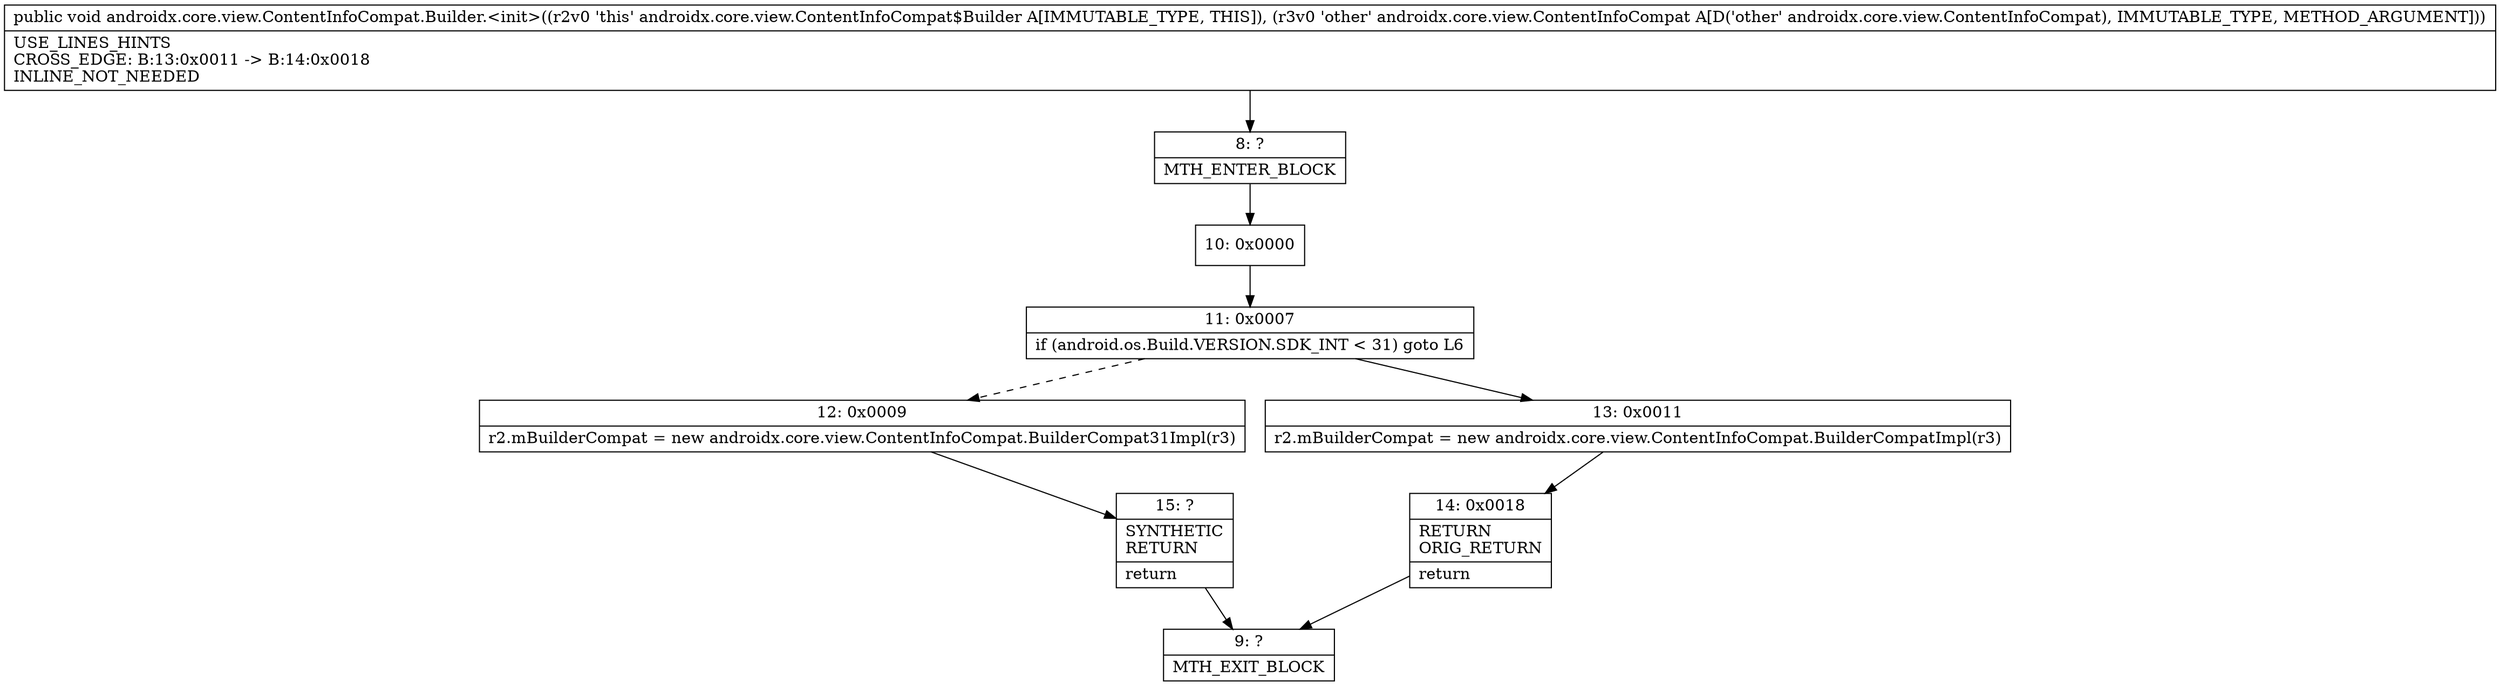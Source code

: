 digraph "CFG forandroidx.core.view.ContentInfoCompat.Builder.\<init\>(Landroidx\/core\/view\/ContentInfoCompat;)V" {
Node_8 [shape=record,label="{8\:\ ?|MTH_ENTER_BLOCK\l}"];
Node_10 [shape=record,label="{10\:\ 0x0000}"];
Node_11 [shape=record,label="{11\:\ 0x0007|if (android.os.Build.VERSION.SDK_INT \< 31) goto L6\l}"];
Node_12 [shape=record,label="{12\:\ 0x0009|r2.mBuilderCompat = new androidx.core.view.ContentInfoCompat.BuilderCompat31Impl(r3)\l}"];
Node_15 [shape=record,label="{15\:\ ?|SYNTHETIC\lRETURN\l|return\l}"];
Node_9 [shape=record,label="{9\:\ ?|MTH_EXIT_BLOCK\l}"];
Node_13 [shape=record,label="{13\:\ 0x0011|r2.mBuilderCompat = new androidx.core.view.ContentInfoCompat.BuilderCompatImpl(r3)\l}"];
Node_14 [shape=record,label="{14\:\ 0x0018|RETURN\lORIG_RETURN\l|return\l}"];
MethodNode[shape=record,label="{public void androidx.core.view.ContentInfoCompat.Builder.\<init\>((r2v0 'this' androidx.core.view.ContentInfoCompat$Builder A[IMMUTABLE_TYPE, THIS]), (r3v0 'other' androidx.core.view.ContentInfoCompat A[D('other' androidx.core.view.ContentInfoCompat), IMMUTABLE_TYPE, METHOD_ARGUMENT]))  | USE_LINES_HINTS\lCROSS_EDGE: B:13:0x0011 \-\> B:14:0x0018\lINLINE_NOT_NEEDED\l}"];
MethodNode -> Node_8;Node_8 -> Node_10;
Node_10 -> Node_11;
Node_11 -> Node_12[style=dashed];
Node_11 -> Node_13;
Node_12 -> Node_15;
Node_15 -> Node_9;
Node_13 -> Node_14;
Node_14 -> Node_9;
}

